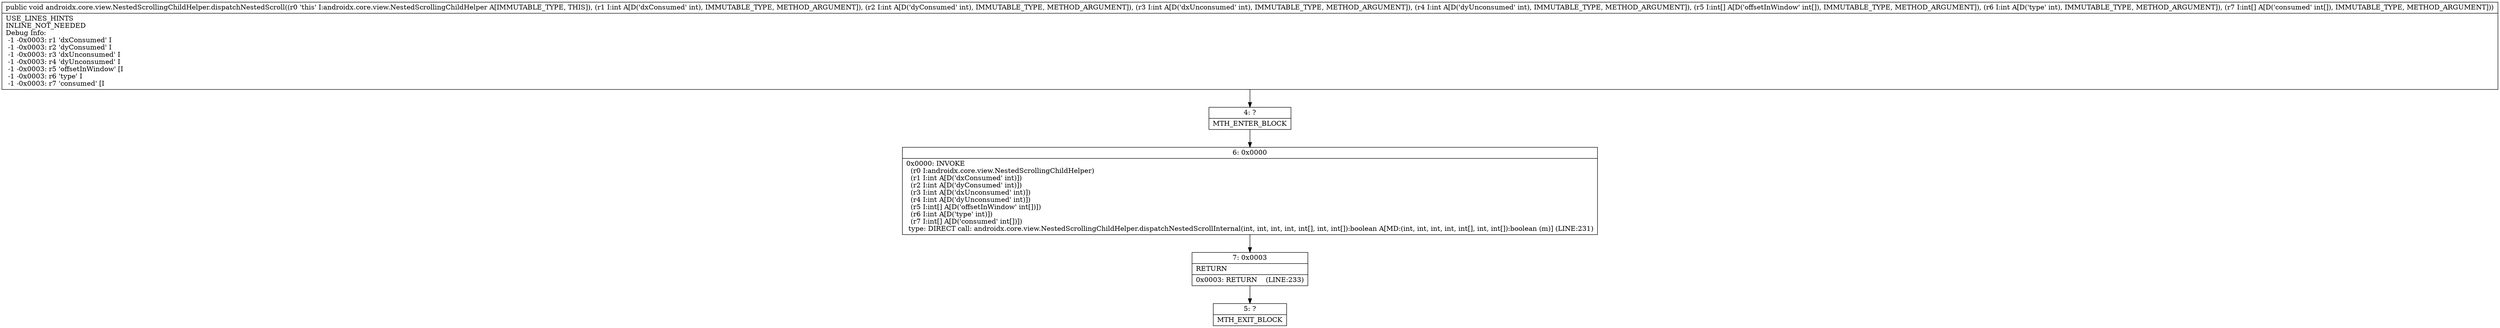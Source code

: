 digraph "CFG forandroidx.core.view.NestedScrollingChildHelper.dispatchNestedScroll(IIII[II[I)V" {
Node_4 [shape=record,label="{4\:\ ?|MTH_ENTER_BLOCK\l}"];
Node_6 [shape=record,label="{6\:\ 0x0000|0x0000: INVOKE  \l  (r0 I:androidx.core.view.NestedScrollingChildHelper)\l  (r1 I:int A[D('dxConsumed' int)])\l  (r2 I:int A[D('dyConsumed' int)])\l  (r3 I:int A[D('dxUnconsumed' int)])\l  (r4 I:int A[D('dyUnconsumed' int)])\l  (r5 I:int[] A[D('offsetInWindow' int[])])\l  (r6 I:int A[D('type' int)])\l  (r7 I:int[] A[D('consumed' int[])])\l type: DIRECT call: androidx.core.view.NestedScrollingChildHelper.dispatchNestedScrollInternal(int, int, int, int, int[], int, int[]):boolean A[MD:(int, int, int, int, int[], int, int[]):boolean (m)] (LINE:231)\l}"];
Node_7 [shape=record,label="{7\:\ 0x0003|RETURN\l|0x0003: RETURN    (LINE:233)\l}"];
Node_5 [shape=record,label="{5\:\ ?|MTH_EXIT_BLOCK\l}"];
MethodNode[shape=record,label="{public void androidx.core.view.NestedScrollingChildHelper.dispatchNestedScroll((r0 'this' I:androidx.core.view.NestedScrollingChildHelper A[IMMUTABLE_TYPE, THIS]), (r1 I:int A[D('dxConsumed' int), IMMUTABLE_TYPE, METHOD_ARGUMENT]), (r2 I:int A[D('dyConsumed' int), IMMUTABLE_TYPE, METHOD_ARGUMENT]), (r3 I:int A[D('dxUnconsumed' int), IMMUTABLE_TYPE, METHOD_ARGUMENT]), (r4 I:int A[D('dyUnconsumed' int), IMMUTABLE_TYPE, METHOD_ARGUMENT]), (r5 I:int[] A[D('offsetInWindow' int[]), IMMUTABLE_TYPE, METHOD_ARGUMENT]), (r6 I:int A[D('type' int), IMMUTABLE_TYPE, METHOD_ARGUMENT]), (r7 I:int[] A[D('consumed' int[]), IMMUTABLE_TYPE, METHOD_ARGUMENT]))  | USE_LINES_HINTS\lINLINE_NOT_NEEDED\lDebug Info:\l  \-1 \-0x0003: r1 'dxConsumed' I\l  \-1 \-0x0003: r2 'dyConsumed' I\l  \-1 \-0x0003: r3 'dxUnconsumed' I\l  \-1 \-0x0003: r4 'dyUnconsumed' I\l  \-1 \-0x0003: r5 'offsetInWindow' [I\l  \-1 \-0x0003: r6 'type' I\l  \-1 \-0x0003: r7 'consumed' [I\l}"];
MethodNode -> Node_4;Node_4 -> Node_6;
Node_6 -> Node_7;
Node_7 -> Node_5;
}

